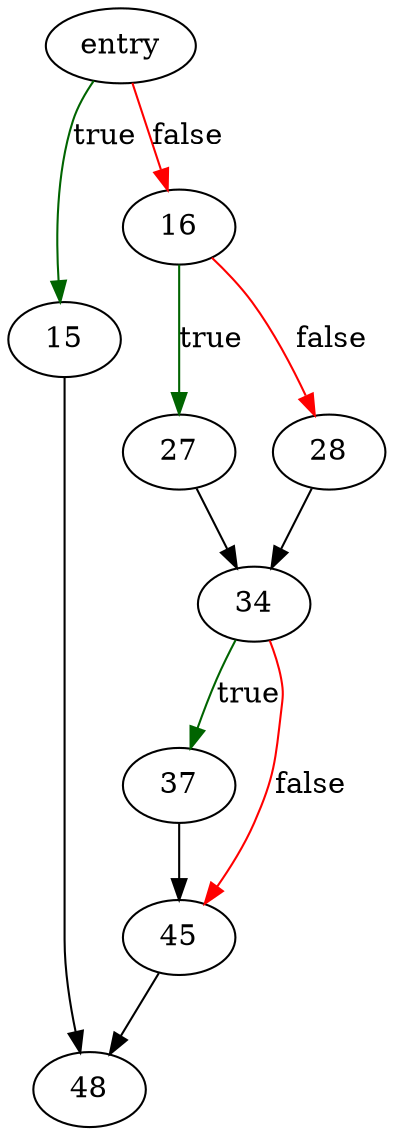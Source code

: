 digraph "sqlite3ThreadCreate" {
	// Node definitions.
	3 [label=entry];
	15;
	16;
	27;
	28;
	34;
	37;
	45;
	48;

	// Edge definitions.
	3 -> 15 [
		color=darkgreen
		label=true
	];
	3 -> 16 [
		color=red
		label=false
	];
	15 -> 48;
	16 -> 27 [
		color=darkgreen
		label=true
	];
	16 -> 28 [
		color=red
		label=false
	];
	27 -> 34;
	28 -> 34;
	34 -> 37 [
		color=darkgreen
		label=true
	];
	34 -> 45 [
		color=red
		label=false
	];
	37 -> 45;
	45 -> 48;
}